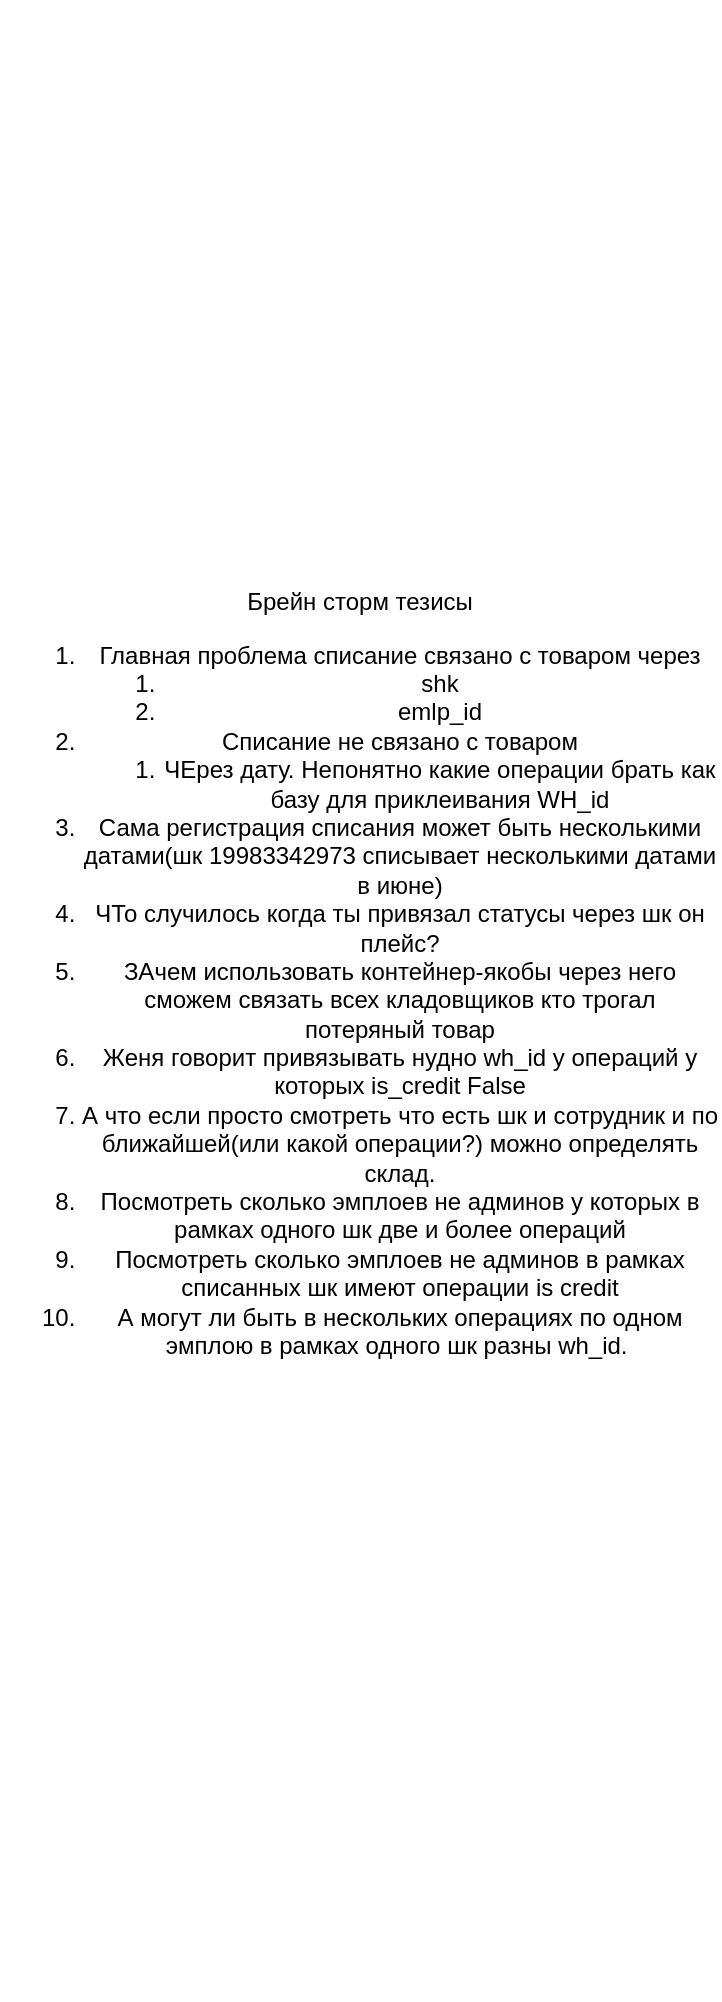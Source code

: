 <mxfile version="24.4.14" type="github">
  <diagram name="Page-1" id="b520641d-4fe3-3701-9064-5fc419738815">
    <mxGraphModel dx="1002" dy="575" grid="1" gridSize="10" guides="1" tooltips="1" connect="1" arrows="1" fold="1" page="1" pageScale="1" pageWidth="1100" pageHeight="850" background="none" math="0" shadow="0">
      <root>
        <mxCell id="0" />
        <mxCell id="1" parent="0" />
        <mxCell id="tda2RDWH6qV3lDIiz0vz-5" value="Брейн сторм тезисы&lt;div&gt;&lt;ol&gt;&lt;li&gt;Главная проблема списание связано с товаром через&lt;/li&gt;&lt;ol&gt;&lt;li&gt;shk&lt;/li&gt;&lt;li&gt;emlp_id&lt;/li&gt;&lt;/ol&gt;&lt;li&gt;Списание не связано с товаром&lt;/li&gt;&lt;ol&gt;&lt;li&gt;ЧЕрез дату. Непонятно какие операции брать как базу для приклеивания WH_id&lt;/li&gt;&lt;/ol&gt;&lt;li&gt;&lt;span style=&quot;background-color: initial;&quot;&gt;Сама регистрация списания может быть несколькими датами(шк&amp;nbsp;&lt;/span&gt;19983342973 списывает несколькими датами в июне)&lt;br&gt;&lt;/li&gt;&lt;li&gt;ЧТо случилось когда ты привязал статусы через шк он плейс?&lt;/li&gt;&lt;li&gt;ЗАчем использовать контейнер-якобы через него сможем связать всех кладовщиков кто трогал потеряный товар&lt;/li&gt;&lt;li&gt;Женя говорит привязывать нудно wh_id у операций у которых is_credit False&lt;/li&gt;&lt;li&gt;А что если просто смотреть что есть шк и сотрудник и по ближайшей(или какой операции?) можно определять склад.&lt;/li&gt;&lt;li&gt;Посмотреть сколько эмплоев не админов у которых в рамках одного шк две и более операций&lt;/li&gt;&lt;li&gt;Посмотреть сколько эмплоев не админов в рамках списанных шк имеют операции is credit&lt;/li&gt;&lt;li&gt;А могут ли быть в нескольких операциях по одном эмплою в рамках одного шк разны wh_id.&amp;nbsp;&lt;/li&gt;&lt;/ol&gt;&lt;div&gt;&lt;br&gt;&lt;/div&gt;&lt;/div&gt;" style="text;html=1;align=center;verticalAlign=middle;whiteSpace=wrap;rounded=0;" vertex="1" parent="1">
          <mxGeometry x="140" y="30" width="360" height="1000" as="geometry" />
        </mxCell>
      </root>
    </mxGraphModel>
  </diagram>
</mxfile>
